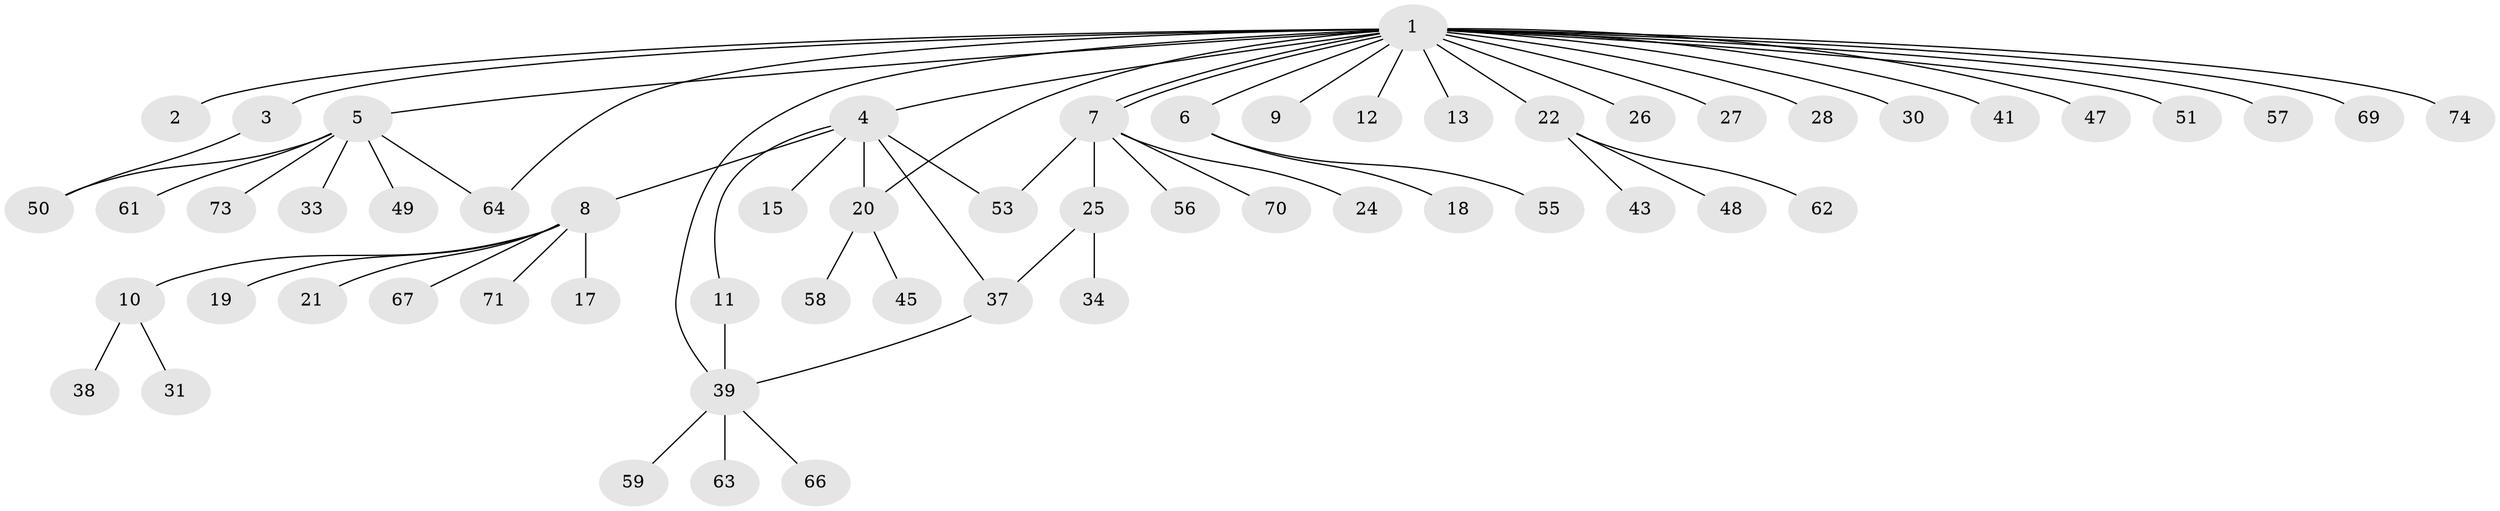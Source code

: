 // original degree distribution, {20: 0.013513513513513514, 1: 0.6216216216216216, 2: 0.16216216216216217, 8: 0.013513513513513514, 7: 0.02702702702702703, 4: 0.02702702702702703, 6: 0.02702702702702703, 3: 0.06756756756756757, 5: 0.04054054054054054}
// Generated by graph-tools (version 1.1) at 2025/11/02/27/25 16:11:11]
// undirected, 57 vertices, 64 edges
graph export_dot {
graph [start="1"]
  node [color=gray90,style=filled];
  1 [super="+14"];
  2;
  3 [super="+35"];
  4 [super="+65"];
  5 [super="+44"];
  6 [super="+40"];
  7 [super="+29"];
  8 [super="+16"];
  9;
  10 [super="+23"];
  11;
  12;
  13 [super="+32"];
  15;
  17;
  18;
  19;
  20 [super="+46"];
  21;
  22 [super="+36"];
  24;
  25 [super="+72"];
  26;
  27;
  28;
  30;
  31;
  33;
  34;
  37 [super="+52"];
  38;
  39 [super="+42"];
  41;
  43;
  45;
  47;
  48;
  49;
  50;
  51;
  53 [super="+54"];
  55;
  56 [super="+60"];
  57;
  58;
  59 [super="+68"];
  61;
  62;
  63;
  64;
  66;
  67;
  69;
  70;
  71;
  73;
  74;
  1 -- 2;
  1 -- 3;
  1 -- 4;
  1 -- 5;
  1 -- 6;
  1 -- 7;
  1 -- 7;
  1 -- 9;
  1 -- 12;
  1 -- 13;
  1 -- 22;
  1 -- 27;
  1 -- 30;
  1 -- 39;
  1 -- 47;
  1 -- 51;
  1 -- 57;
  1 -- 69;
  1 -- 74;
  1 -- 64;
  1 -- 20;
  1 -- 41;
  1 -- 26;
  1 -- 28;
  3 -- 50;
  4 -- 8;
  4 -- 11;
  4 -- 15;
  4 -- 20;
  4 -- 37;
  4 -- 53;
  5 -- 33;
  5 -- 49;
  5 -- 61;
  5 -- 64;
  5 -- 73;
  5 -- 50;
  6 -- 18;
  6 -- 55;
  7 -- 24;
  7 -- 25;
  7 -- 56;
  7 -- 70;
  7 -- 53;
  8 -- 10;
  8 -- 17;
  8 -- 67;
  8 -- 71;
  8 -- 19;
  8 -- 21;
  10 -- 38;
  10 -- 31;
  11 -- 39;
  20 -- 45;
  20 -- 58;
  22 -- 43;
  22 -- 48;
  22 -- 62;
  25 -- 34;
  25 -- 37;
  37 -- 39;
  39 -- 59;
  39 -- 63;
  39 -- 66;
}
